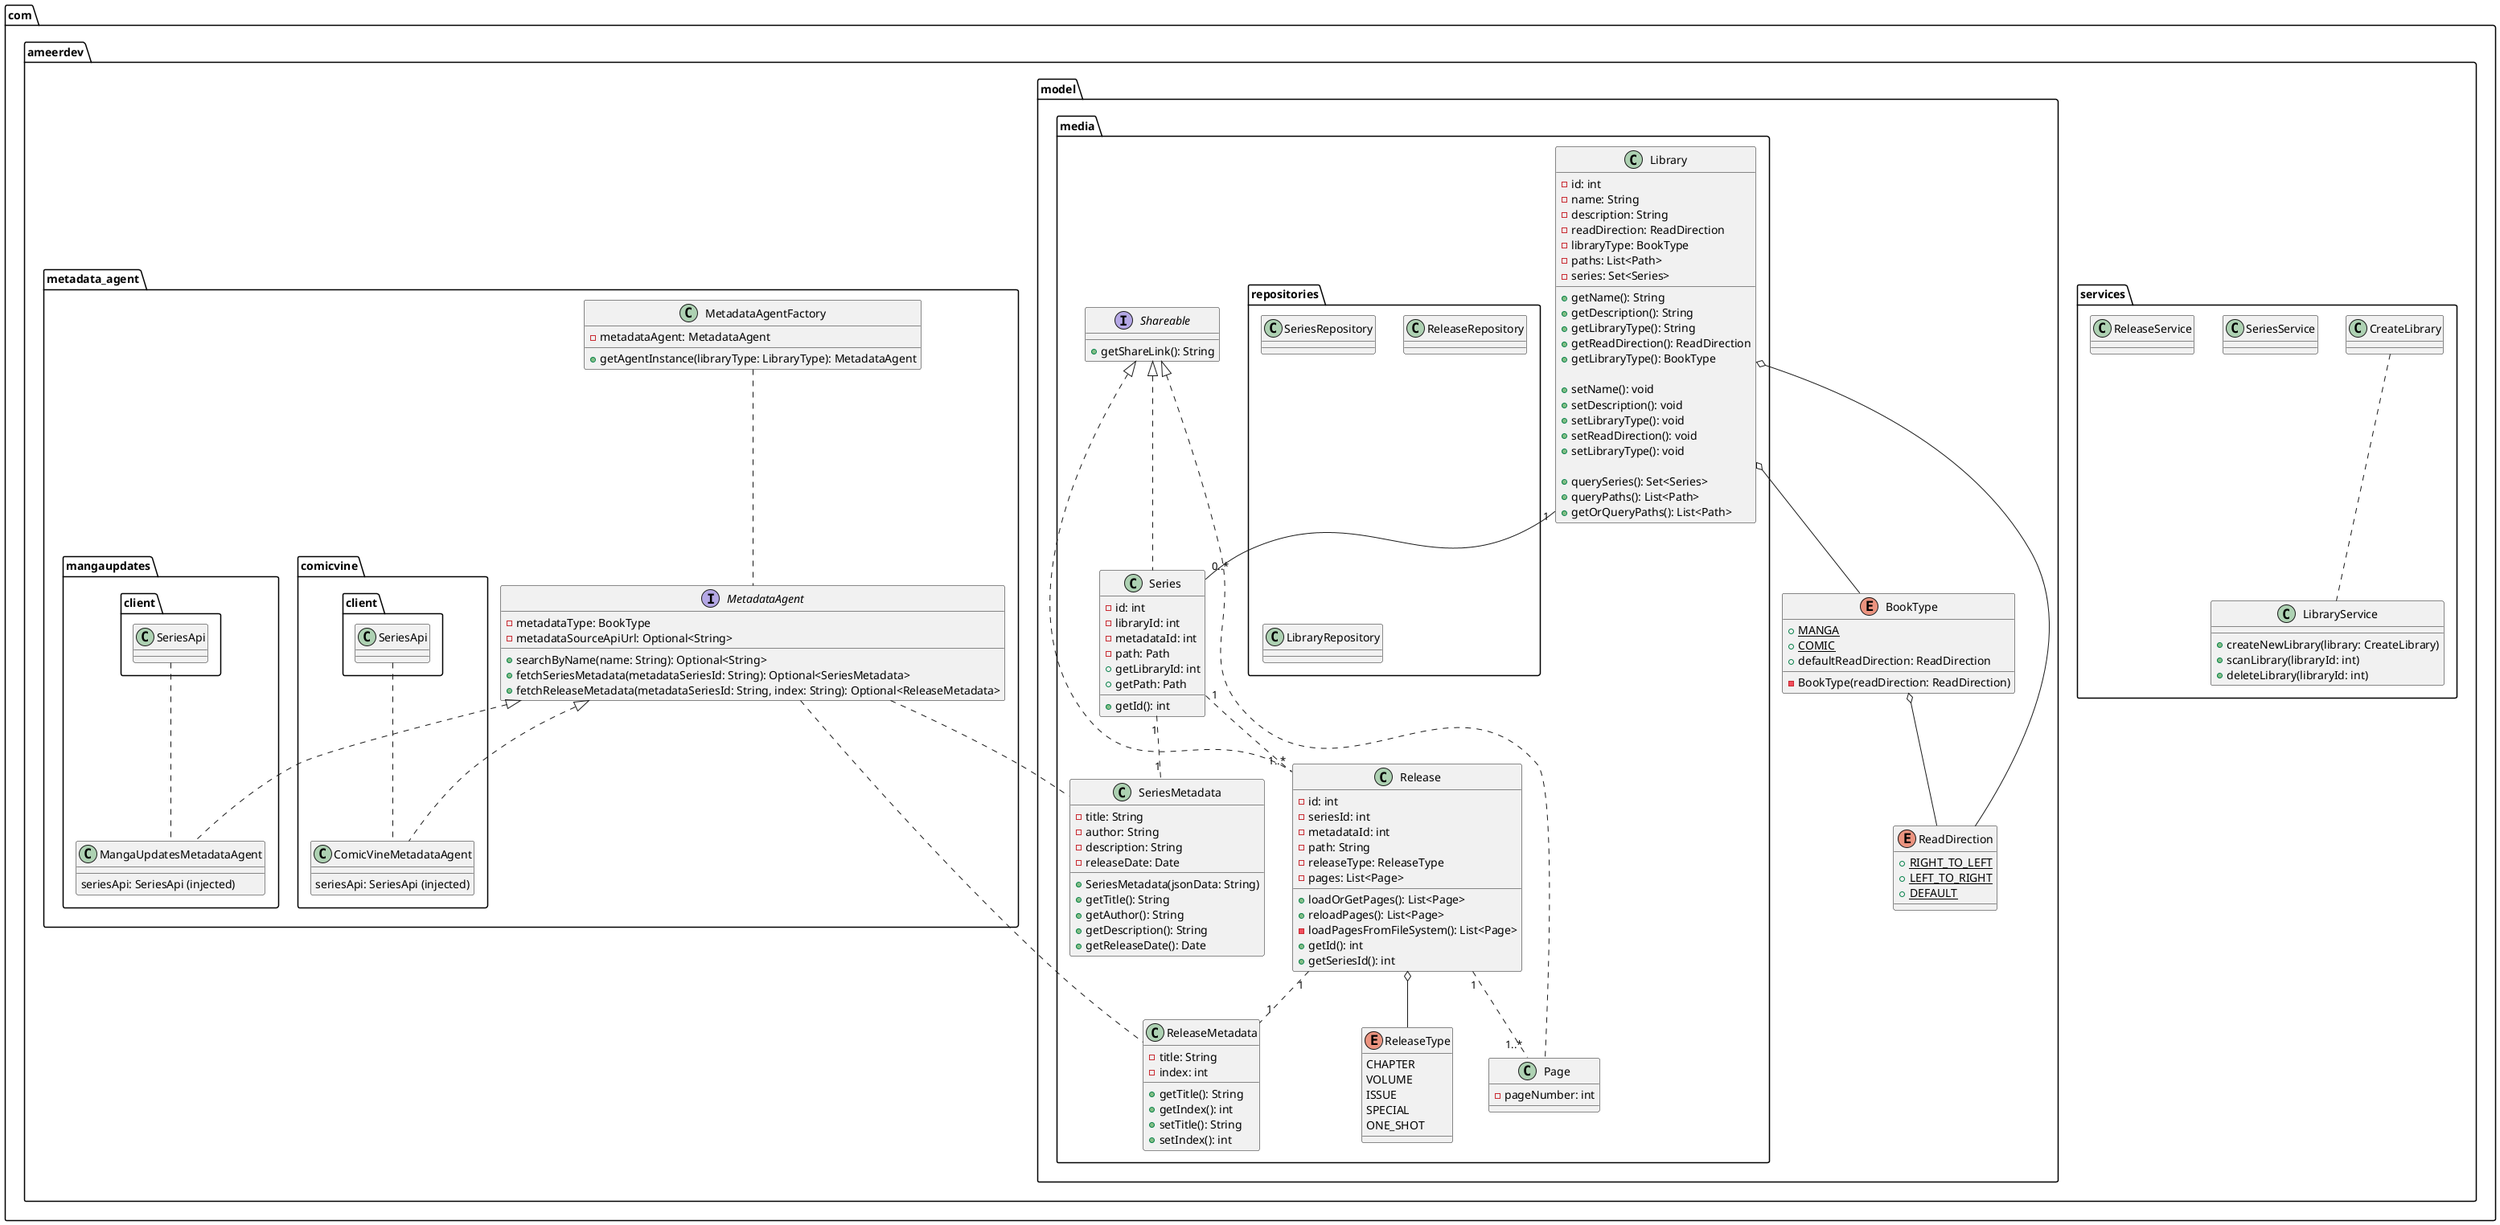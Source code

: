@startuml
package com.ameerdev {

    package services {
        class CreateLibrary {
        }
        class LibraryService {
            + createNewLibrary(library: CreateLibrary)
            + scanLibrary(libraryId: int)
            + deleteLibrary(libraryId: int)
        }
        CreateLibrary .. LibraryService
        class SeriesService {
        }
        class ReleaseService {
        }
    }
    package model {
        enum BookType {
            +<u>MANGA</u>
            +<u>COMIC</u>
            - BookType(readDirection: ReadDirection)
            + defaultReadDirection: ReadDirection
        }

        enum ReadDirection {
            +<u>RIGHT_TO_LEFT</u>
            +<u>LEFT_TO_RIGHT</u>
            +<u>DEFAULT</u>
        }

        package media {
            class Library {
                - id: int
                - name: String
                - description: String
                - readDirection: ReadDirection
                - libraryType: BookType
                - paths: List<Path>
                - series: Set<Series>
                + getName(): String
                + getDescription(): String
                + getLibraryType(): String
                + getReadDirection(): ReadDirection
                + getLibraryType(): BookType

                + setName(): void
                + setDescription(): void
                + setLibraryType(): void
                + setReadDirection(): void
                + setLibraryType(): void

                + querySeries(): Set<Series>
                + queryPaths(): List<Path>
                + getOrQueryPaths(): List<Path>
            }

            Library o-- BookType
            Library o-- ReadDirection
            BookType o-- ReadDirection

            interface Shareable {
                + getShareLink(): String
            }

            ' Database backed
            class Series implements Shareable {
                - id: int
                - libraryId: int
                - metadataId: int
                - path: Path
                + getId(): int
                + getLibraryId: int
                + getPath: Path
            }

            ' Database backed
            class Release implements Shareable {
                - id: int
                - seriesId: int
                - metadataId: int
                - path: String
                - releaseType: ReleaseType
                - pages: List<Page>
                + loadOrGetPages(): List<Page>
                + reloadPages(): List<Page>
                - loadPagesFromFileSystem(): List<Page>
                + getId(): int
                + getSeriesId(): int
            }

            class SeriesMetadata {
                - title: String
                - author: String
                - description: String
                - releaseDate: Date
                + SeriesMetadata(jsonData: String)
                + getTitle(): String
                + getAuthor(): String
                + getDescription(): String
                + getReleaseDate(): Date
            }

            Series "1" .. "1" SeriesMetadata

            class ReleaseMetadata {
                - title: String
                - index: int
                + getTitle(): String
                + getIndex(): int
                + setTitle(): String
                + setIndex(): int
            }

            Release "1" .. "1" ReleaseMetadata

            enum ReleaseType {
                CHAPTER
                VOLUME
                ISSUE
                SPECIAL
                ONE_SHOT
            }

            Release o-- ReleaseType

            class Page implements Shareable {
                - pageNumber: int
            }

            Series "1" .. "1..*" Release
            Release "1" .. "1..*" Page

            package repositories {
                class SeriesRepository {
                }
                class ReleaseRepository {
                }
                class LibraryRepository {
                }
            }
        }
    }


' Information gathered from external sources about the series and Releases
    package metadata_agent {

        class MetadataAgentFactory {
            - metadataAgent: MetadataAgent
            + getAgentInstance(libraryType: LibraryType): MetadataAgent
        }

        interface MetadataAgent {
            - metadataType: BookType
            - metadataSourceApiUrl: Optional<String>
            + searchByName(name: String): Optional<String>
            + fetchSeriesMetadata(metadataSeriesId: String): Optional<SeriesMetadata>
            + fetchReleaseMetadata(metadataSeriesId: String, index: String): Optional<ReleaseMetadata>
        }

        MetadataAgentFactory .. MetadataAgent

        package mangaupdates {
            package client {
                class SeriesApi{
                }
            }
            class MangaUpdatesMetadataAgent implements com.ameerdev.metadata_agent.MetadataAgent {
                seriesApi: SeriesApi (injected)
            }
            client.SeriesApi .. MangaUpdatesMetadataAgent
        }

        package comicvine {
            package client {
            }
            class ComicVineMetadataAgent implements com.ameerdev.metadata_agent.MetadataAgent {
                seriesApi: SeriesApi (injected)
            }
            client.SeriesApi .. ComicVineMetadataAgent
        }

        MetadataAgent .. com.ameerdev.model.media.SeriesMetadata
        MetadataAgent .. com.ameerdev.model.media.ReleaseMetadata
    }

    model.media.Library "1" -- "0..*" model.media.Series
}
@enduml